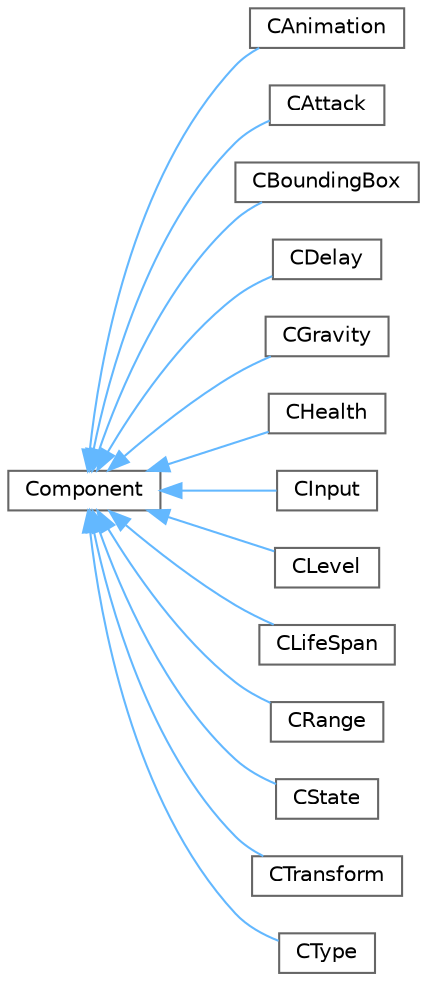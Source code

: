 digraph "Graphical Class Hierarchy"
{
 // LATEX_PDF_SIZE
  bgcolor="transparent";
  edge [fontname=Helvetica,fontsize=10,labelfontname=Helvetica,labelfontsize=10];
  node [fontname=Helvetica,fontsize=10,shape=box,height=0.2,width=0.4];
  rankdir="LR";
  Node0 [id="Node000000",label="Component",height=0.2,width=0.4,color="grey40", fillcolor="white", style="filled",URL="$class_component.html",tooltip=" "];
  Node0 -> Node1 [id="edge1_Node000000_Node000001",dir="back",color="steelblue1",style="solid",tooltip=" "];
  Node1 [id="Node000001",label="CAnimation",height=0.2,width=0.4,color="grey40", fillcolor="white", style="filled",URL="$class_c_animation.html",tooltip=" "];
  Node0 -> Node2 [id="edge2_Node000000_Node000002",dir="back",color="steelblue1",style="solid",tooltip=" "];
  Node2 [id="Node000002",label="CAttack",height=0.2,width=0.4,color="grey40", fillcolor="white", style="filled",URL="$class_c_attack.html",tooltip=" "];
  Node0 -> Node3 [id="edge3_Node000000_Node000003",dir="back",color="steelblue1",style="solid",tooltip=" "];
  Node3 [id="Node000003",label="CBoundingBox",height=0.2,width=0.4,color="grey40", fillcolor="white", style="filled",URL="$class_c_bounding_box.html",tooltip=" "];
  Node0 -> Node4 [id="edge4_Node000000_Node000004",dir="back",color="steelblue1",style="solid",tooltip=" "];
  Node4 [id="Node000004",label="CDelay",height=0.2,width=0.4,color="grey40", fillcolor="white", style="filled",URL="$class_c_delay.html",tooltip=" "];
  Node0 -> Node5 [id="edge5_Node000000_Node000005",dir="back",color="steelblue1",style="solid",tooltip=" "];
  Node5 [id="Node000005",label="CGravity",height=0.2,width=0.4,color="grey40", fillcolor="white", style="filled",URL="$class_c_gravity.html",tooltip=" "];
  Node0 -> Node6 [id="edge6_Node000000_Node000006",dir="back",color="steelblue1",style="solid",tooltip=" "];
  Node6 [id="Node000006",label="CHealth",height=0.2,width=0.4,color="grey40", fillcolor="white", style="filled",URL="$class_c_health.html",tooltip=" "];
  Node0 -> Node7 [id="edge7_Node000000_Node000007",dir="back",color="steelblue1",style="solid",tooltip=" "];
  Node7 [id="Node000007",label="CInput",height=0.2,width=0.4,color="grey40", fillcolor="white", style="filled",URL="$class_c_input.html",tooltip=" "];
  Node0 -> Node8 [id="edge8_Node000000_Node000008",dir="back",color="steelblue1",style="solid",tooltip=" "];
  Node8 [id="Node000008",label="CLevel",height=0.2,width=0.4,color="grey40", fillcolor="white", style="filled",URL="$class_c_level.html",tooltip=" "];
  Node0 -> Node9 [id="edge9_Node000000_Node000009",dir="back",color="steelblue1",style="solid",tooltip=" "];
  Node9 [id="Node000009",label="CLifeSpan",height=0.2,width=0.4,color="grey40", fillcolor="white", style="filled",URL="$class_c_life_span.html",tooltip=" "];
  Node0 -> Node10 [id="edge10_Node000000_Node000010",dir="back",color="steelblue1",style="solid",tooltip=" "];
  Node10 [id="Node000010",label="CRange",height=0.2,width=0.4,color="grey40", fillcolor="white", style="filled",URL="$class_c_range.html",tooltip=" "];
  Node0 -> Node11 [id="edge11_Node000000_Node000011",dir="back",color="steelblue1",style="solid",tooltip=" "];
  Node11 [id="Node000011",label="CState",height=0.2,width=0.4,color="grey40", fillcolor="white", style="filled",URL="$class_c_state.html",tooltip=" "];
  Node0 -> Node12 [id="edge12_Node000000_Node000012",dir="back",color="steelblue1",style="solid",tooltip=" "];
  Node12 [id="Node000012",label="CTransform",height=0.2,width=0.4,color="grey40", fillcolor="white", style="filled",URL="$class_c_transform.html",tooltip=" "];
  Node0 -> Node13 [id="edge13_Node000000_Node000013",dir="back",color="steelblue1",style="solid",tooltip=" "];
  Node13 [id="Node000013",label="CType",height=0.2,width=0.4,color="grey40", fillcolor="white", style="filled",URL="$class_c_type.html",tooltip=" "];
}
